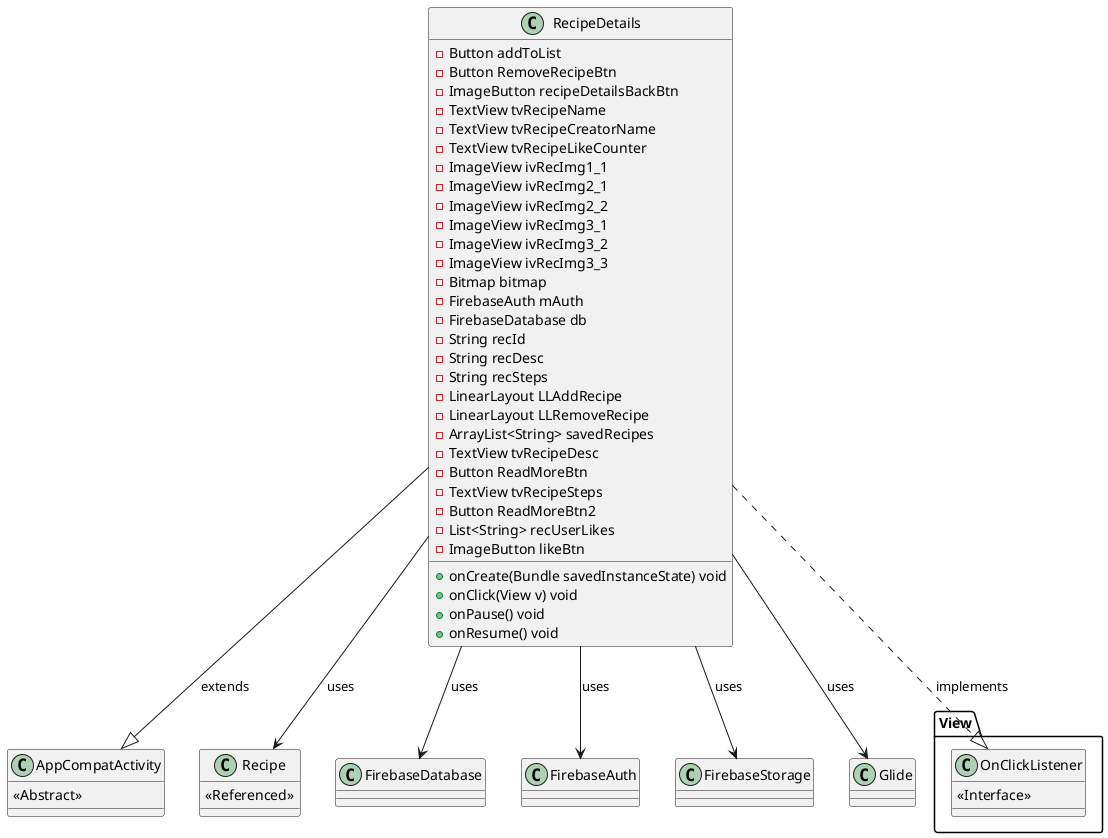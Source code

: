 @startuml

    class RecipeDetails {
        -Button addToList
        -Button RemoveRecipeBtn
        -ImageButton recipeDetailsBackBtn
        -TextView tvRecipeName
        -TextView tvRecipeCreatorName
        -TextView tvRecipeLikeCounter
        -ImageView ivRecImg1_1
        -ImageView ivRecImg2_1
        -ImageView ivRecImg2_2
        -ImageView ivRecImg3_1
        -ImageView ivRecImg3_2
        -ImageView ivRecImg3_3
        -Bitmap bitmap
        -FirebaseAuth mAuth
        -FirebaseDatabase db
        -String recId
        -String recDesc
        -String recSteps
        -LinearLayout LLAddRecipe
        -LinearLayout LLRemoveRecipe
        -ArrayList<String> savedRecipes
        -TextView tvRecipeDesc
        -Button ReadMoreBtn
        -TextView tvRecipeSteps
        -Button ReadMoreBtn2
        -List<String> recUserLikes
        -ImageButton likeBtn

        +onCreate(Bundle savedInstanceState) void
        +onClick(View v) void
        +onPause() void
        +onResume() void
    }

    class AppCompatActivity {
        <<Abstract>>
    }

    class View.OnClickListener {
        <<Interface>>
    }

    class Recipe {
        <<Referenced>>
    }

    RecipeDetails --|> AppCompatActivity : extends
    RecipeDetails ..|> View.OnClickListener : implements

    RecipeDetails --> FirebaseDatabase : uses
    RecipeDetails --> FirebaseAuth : uses
    RecipeDetails --> FirebaseStorage : uses
    RecipeDetails --> Recipe : uses
    RecipeDetails --> Glide : uses

@enduml
